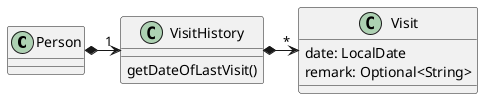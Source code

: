 @startuml

'https://plantuml.com/class-diagram

class Person
class VisitHistory
class Visit

Person *-right-> "1" VisitHistory
VisitHistory *-right-> "*" Visit

Visit : date: LocalDate
Visit : remark: Optional<String>

VisitHistory : getDateOfLastVisit()
@enduml
